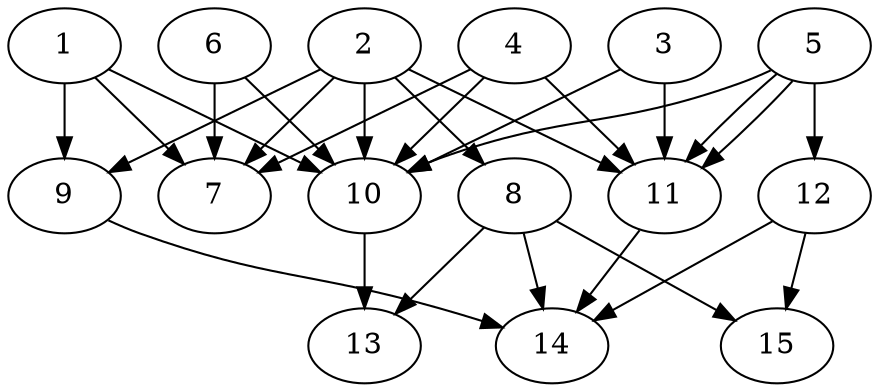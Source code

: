 // DAG automatically generated by daggen at Thu Oct  3 13:59:26 2019
// ./daggen --dot -n 15 --ccr 0.5 --fat 0.7 --regular 0.9 --density 0.9 --mindata 5242880 --maxdata 52428800 
digraph G {
  1 [size="34635776", alpha="0.06", expect_size="17317888"] 
  1 -> 7 [size ="17317888"]
  1 -> 9 [size ="17317888"]
  1 -> 10 [size ="17317888"]
  2 [size="47337472", alpha="0.04", expect_size="23668736"] 
  2 -> 7 [size ="23668736"]
  2 -> 8 [size ="23668736"]
  2 -> 9 [size ="23668736"]
  2 -> 10 [size ="23668736"]
  2 -> 11 [size ="23668736"]
  3 [size="96747520", alpha="0.16", expect_size="48373760"] 
  3 -> 10 [size ="48373760"]
  3 -> 11 [size ="48373760"]
  4 [size="71358464", alpha="0.02", expect_size="35679232"] 
  4 -> 7 [size ="35679232"]
  4 -> 10 [size ="35679232"]
  4 -> 11 [size ="35679232"]
  5 [size="24709120", alpha="0.17", expect_size="12354560"] 
  5 -> 10 [size ="12354560"]
  5 -> 11 [size ="12354560"]
  5 -> 11 [size ="12354560"]
  5 -> 12 [size ="12354560"]
  6 [size="12918784", alpha="0.10", expect_size="6459392"] 
  6 -> 7 [size ="6459392"]
  6 -> 10 [size ="6459392"]
  7 [size="39725056", alpha="0.19", expect_size="19862528"] 
  8 [size="100855808", alpha="0.10", expect_size="50427904"] 
  8 -> 13 [size ="50427904"]
  8 -> 14 [size ="50427904"]
  8 -> 15 [size ="50427904"]
  9 [size="60010496", alpha="0.08", expect_size="30005248"] 
  9 -> 14 [size ="30005248"]
  10 [size="87076864", alpha="0.05", expect_size="43538432"] 
  10 -> 13 [size ="43538432"]
  11 [size="43356160", alpha="0.12", expect_size="21678080"] 
  11 -> 14 [size ="21678080"]
  12 [size="70952960", alpha="0.03", expect_size="35476480"] 
  12 -> 14 [size ="35476480"]
  12 -> 15 [size ="35476480"]
  13 [size="89511936", alpha="0.13", expect_size="44755968"] 
  14 [size="72089600", alpha="0.04", expect_size="36044800"] 
  15 [size="80910336", alpha="0.18", expect_size="40455168"] 
}
